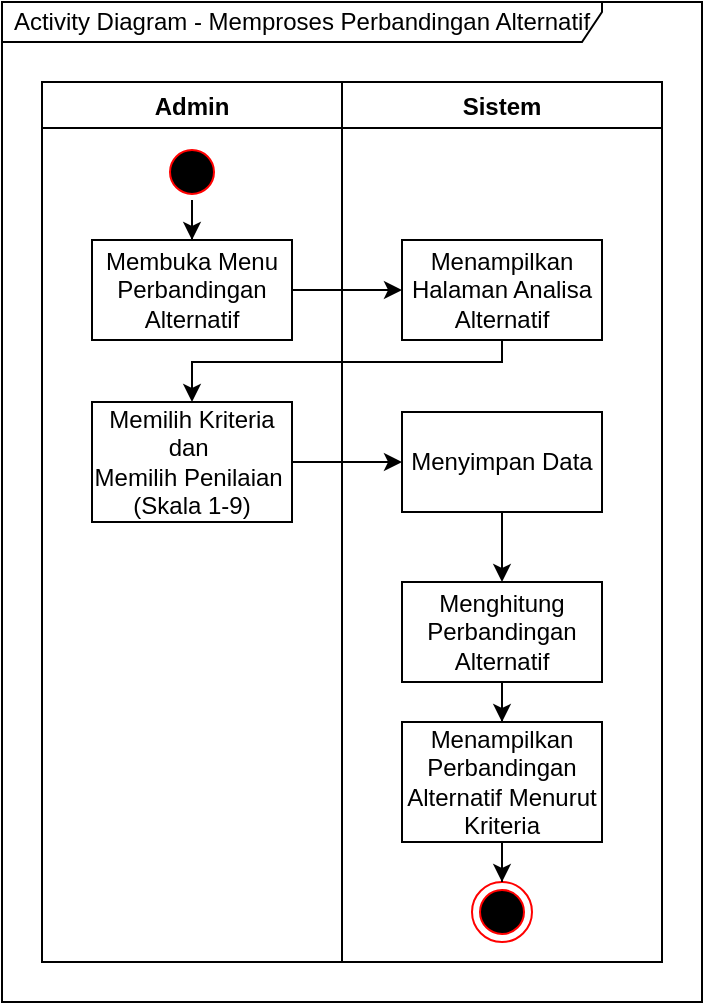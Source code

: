 <mxfile version="28.2.1">
  <diagram id="O7_p2qTZbFpivkJzxj6x" name="Page-1">
    <mxGraphModel dx="595" dy="301" grid="1" gridSize="10" guides="1" tooltips="1" connect="1" arrows="1" fold="1" page="1" pageScale="1" pageWidth="827" pageHeight="1169" math="0" shadow="0">
      <root>
        <mxCell id="0" />
        <mxCell id="1" parent="0" />
        <mxCell id="SwkU2ouvjTg10X0OA1fk-28" value="Admin" style="swimlane;" parent="1" vertex="1">
          <mxGeometry x="180" y="60" width="150" height="440" as="geometry" />
        </mxCell>
        <mxCell id="SwkU2ouvjTg10X0OA1fk-29" value="Activity Diagram - Memproses Perbandingan Alternatif" style="shape=umlFrame;whiteSpace=wrap;html=1;pointerEvents=0;width=300;height=20;" parent="1" vertex="1">
          <mxGeometry x="160" y="20" width="350" height="500" as="geometry" />
        </mxCell>
        <mxCell id="SwkU2ouvjTg10X0OA1fk-30" style="edgeStyle=orthogonalEdgeStyle;rounded=0;orthogonalLoop=1;jettySize=auto;html=1;entryX=0.5;entryY=0;entryDx=0;entryDy=0;" parent="1" source="SwkU2ouvjTg10X0OA1fk-31" target="SwkU2ouvjTg10X0OA1fk-33" edge="1">
          <mxGeometry relative="1" as="geometry" />
        </mxCell>
        <mxCell id="SwkU2ouvjTg10X0OA1fk-31" value="" style="ellipse;html=1;shape=startState;fillColor=#000000;strokeColor=#ff0000;" parent="1" vertex="1">
          <mxGeometry x="240" y="90" width="30" height="30" as="geometry" />
        </mxCell>
        <mxCell id="SwkU2ouvjTg10X0OA1fk-32" style="edgeStyle=orthogonalEdgeStyle;rounded=0;orthogonalLoop=1;jettySize=auto;html=1;entryX=0;entryY=0.5;entryDx=0;entryDy=0;" parent="1" source="SwkU2ouvjTg10X0OA1fk-33" target="SwkU2ouvjTg10X0OA1fk-35" edge="1">
          <mxGeometry relative="1" as="geometry" />
        </mxCell>
        <mxCell id="SwkU2ouvjTg10X0OA1fk-33" value="Membuka Menu Perbandingan Alternatif" style="html=1;dashed=0;whiteSpace=wrap;" parent="1" vertex="1">
          <mxGeometry x="205" y="139" width="100" height="50" as="geometry" />
        </mxCell>
        <mxCell id="SwkU2ouvjTg10X0OA1fk-34" value="Sistem" style="swimlane;" parent="1" vertex="1">
          <mxGeometry x="330" y="60" width="160" height="440" as="geometry" />
        </mxCell>
        <mxCell id="SwkU2ouvjTg10X0OA1fk-35" value="Menampilkan Halaman Analisa Alternatif" style="html=1;dashed=0;whiteSpace=wrap;" parent="SwkU2ouvjTg10X0OA1fk-34" vertex="1">
          <mxGeometry x="30" y="79" width="100" height="50" as="geometry" />
        </mxCell>
        <mxCell id="yjYcZ4P5gPiqI8wgkhyu-1" style="edgeStyle=orthogonalEdgeStyle;rounded=0;orthogonalLoop=1;jettySize=auto;html=1;entryX=0.5;entryY=0;entryDx=0;entryDy=0;" parent="SwkU2ouvjTg10X0OA1fk-34" source="SwkU2ouvjTg10X0OA1fk-37" target="SwkU2ouvjTg10X0OA1fk-39" edge="1">
          <mxGeometry relative="1" as="geometry" />
        </mxCell>
        <mxCell id="SwkU2ouvjTg10X0OA1fk-37" value="Menyimpan Data" style="html=1;dashed=0;whiteSpace=wrap;" parent="SwkU2ouvjTg10X0OA1fk-34" vertex="1">
          <mxGeometry x="30" y="165" width="100" height="50" as="geometry" />
        </mxCell>
        <mxCell id="SwkU2ouvjTg10X0OA1fk-47" value="" style="ellipse;html=1;shape=endState;fillColor=#000000;strokeColor=#ff0000;" parent="SwkU2ouvjTg10X0OA1fk-34" vertex="1">
          <mxGeometry x="65" y="400" width="30" height="30" as="geometry" />
        </mxCell>
        <mxCell id="SwkU2ouvjTg10X0OA1fk-39" value="Menghitung Perbandingan Alternatif" style="html=1;dashed=0;whiteSpace=wrap;" parent="SwkU2ouvjTg10X0OA1fk-34" vertex="1">
          <mxGeometry x="30" y="250" width="100" height="50" as="geometry" />
        </mxCell>
        <mxCell id="SwkU2ouvjTg10X0OA1fk-55" style="edgeStyle=orthogonalEdgeStyle;rounded=0;orthogonalLoop=1;jettySize=auto;html=1;entryX=0.5;entryY=0;entryDx=0;entryDy=0;" parent="SwkU2ouvjTg10X0OA1fk-34" source="SwkU2ouvjTg10X0OA1fk-39" target="SwkU2ouvjTg10X0OA1fk-56" edge="1">
          <mxGeometry relative="1" as="geometry">
            <mxPoint x="80" y="330" as="targetPoint" />
          </mxGeometry>
        </mxCell>
        <mxCell id="SwkU2ouvjTg10X0OA1fk-58" style="edgeStyle=orthogonalEdgeStyle;rounded=0;orthogonalLoop=1;jettySize=auto;html=1;entryX=0.5;entryY=0;entryDx=0;entryDy=0;" parent="SwkU2ouvjTg10X0OA1fk-34" source="SwkU2ouvjTg10X0OA1fk-56" target="SwkU2ouvjTg10X0OA1fk-47" edge="1">
          <mxGeometry relative="1" as="geometry" />
        </mxCell>
        <mxCell id="SwkU2ouvjTg10X0OA1fk-56" value="Menampilkan Perbandingan Alternatif&amp;nbsp;&lt;span style=&quot;background-color: transparent; color: light-dark(rgb(0, 0, 0), rgb(255, 255, 255));&quot;&gt;Menurut Kriteria&lt;/span&gt;" style="html=1;dashed=0;whiteSpace=wrap;" parent="SwkU2ouvjTg10X0OA1fk-34" vertex="1">
          <mxGeometry x="30" y="320" width="100" height="60" as="geometry" />
        </mxCell>
        <mxCell id="SwkU2ouvjTg10X0OA1fk-48" style="edgeStyle=orthogonalEdgeStyle;rounded=0;orthogonalLoop=1;jettySize=auto;html=1;entryX=0;entryY=0.5;entryDx=0;entryDy=0;" parent="1" source="SwkU2ouvjTg10X0OA1fk-49" target="SwkU2ouvjTg10X0OA1fk-37" edge="1">
          <mxGeometry relative="1" as="geometry" />
        </mxCell>
        <mxCell id="SwkU2ouvjTg10X0OA1fk-49" value="Memilih Kriteria dan&amp;nbsp;&lt;div&gt;Memilih Penilaian&amp;nbsp;&lt;div&gt;(Skala 1-9)&lt;/div&gt;&lt;/div&gt;" style="html=1;dashed=0;whiteSpace=wrap;" parent="1" vertex="1">
          <mxGeometry x="205" y="220" width="100" height="60" as="geometry" />
        </mxCell>
        <mxCell id="SwkU2ouvjTg10X0OA1fk-50" style="edgeStyle=orthogonalEdgeStyle;rounded=0;orthogonalLoop=1;jettySize=auto;html=1;entryX=0.5;entryY=0;entryDx=0;entryDy=0;exitX=0.5;exitY=1;exitDx=0;exitDy=0;" parent="1" source="SwkU2ouvjTg10X0OA1fk-35" target="SwkU2ouvjTg10X0OA1fk-49" edge="1">
          <mxGeometry relative="1" as="geometry">
            <Array as="points">
              <mxPoint x="410" y="200" />
              <mxPoint x="255" y="200" />
            </Array>
          </mxGeometry>
        </mxCell>
      </root>
    </mxGraphModel>
  </diagram>
</mxfile>
